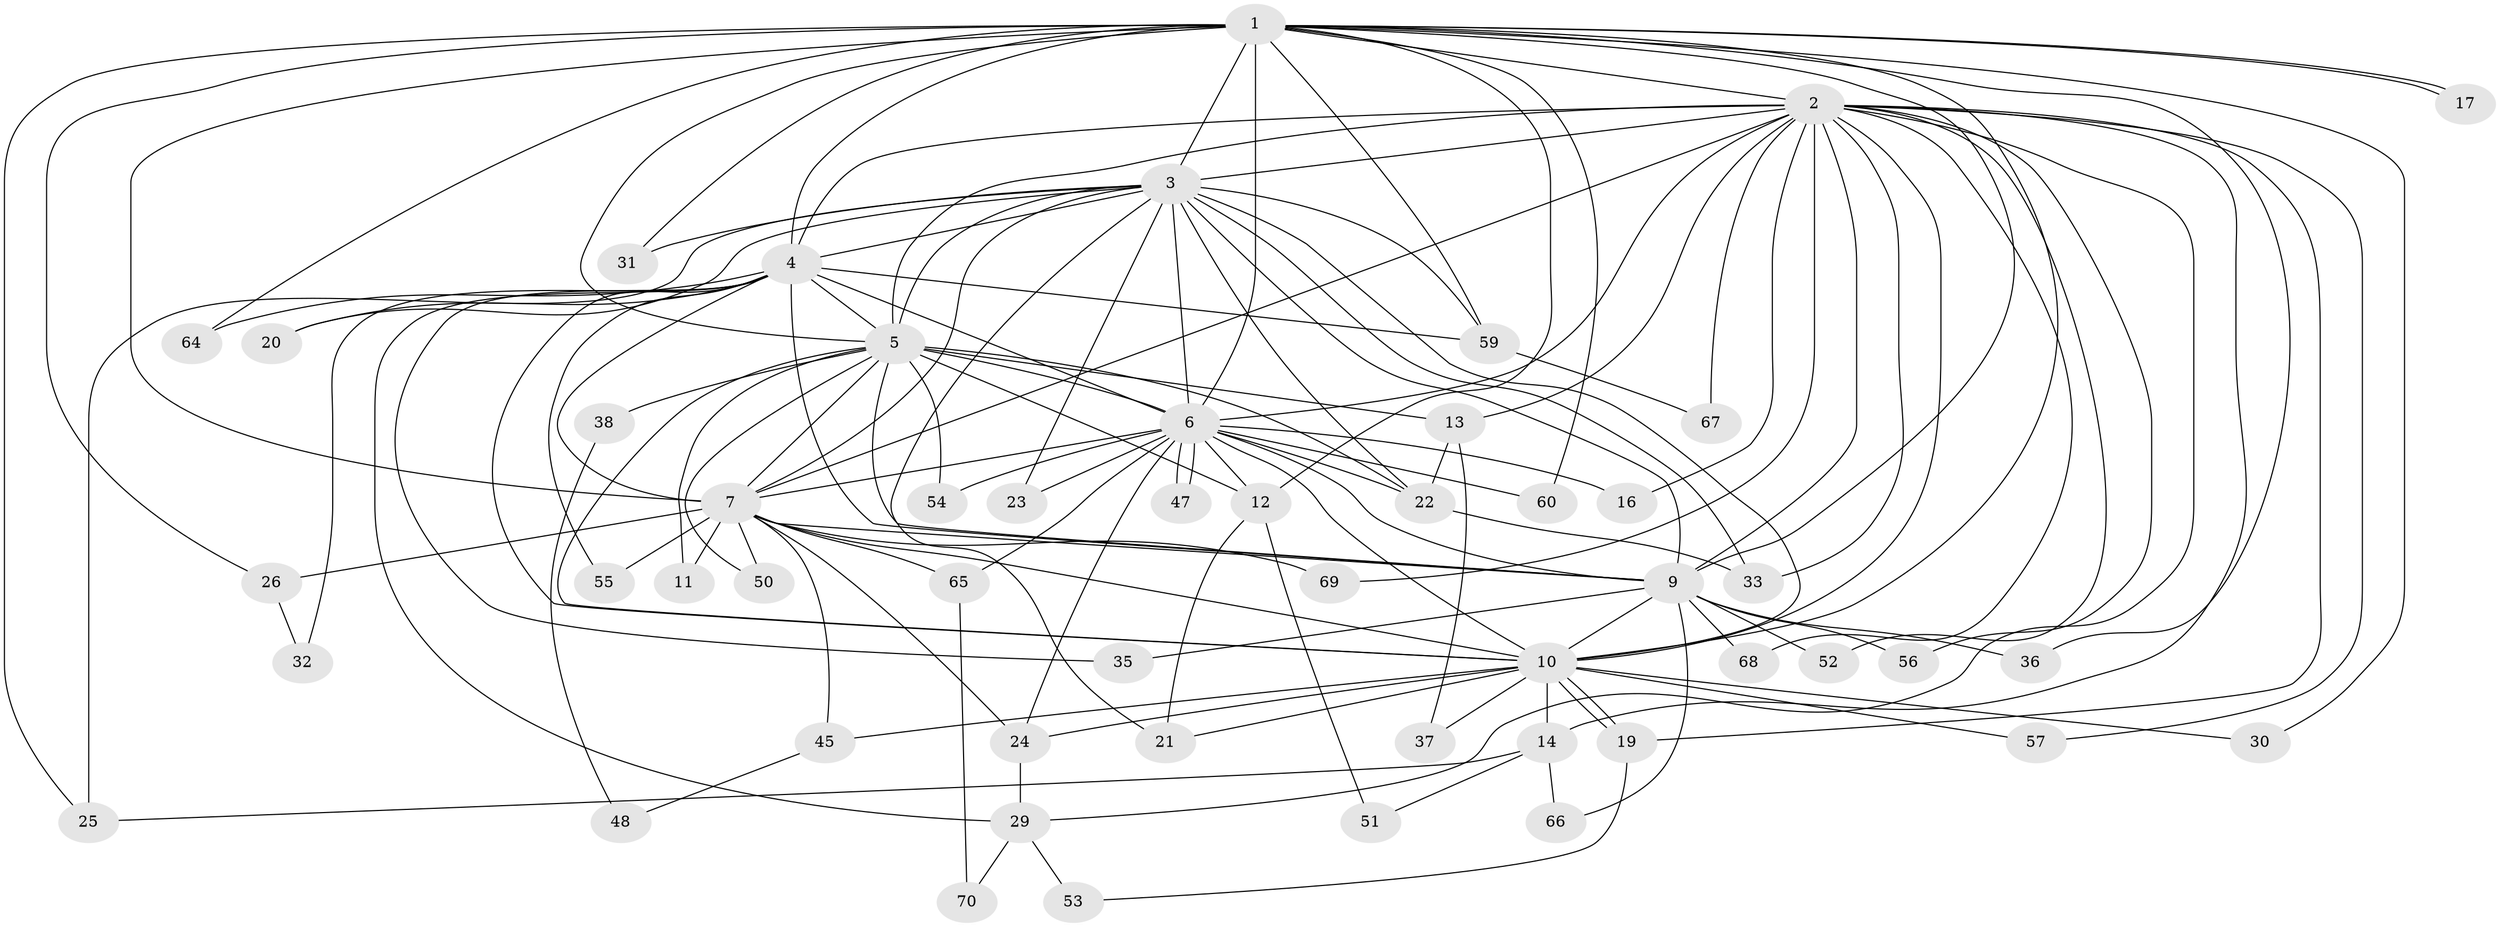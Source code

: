 // original degree distribution, {23: 0.014285714285714285, 19: 0.014285714285714285, 17: 0.07142857142857142, 18: 0.02857142857142857, 11: 0.014285714285714285, 2: 0.5714285714285714, 5: 0.05714285714285714, 4: 0.07142857142857142, 6: 0.014285714285714285, 3: 0.14285714285714285}
// Generated by graph-tools (version 1.1) at 2025/11/02/27/25 16:11:05]
// undirected, 52 vertices, 131 edges
graph export_dot {
graph [start="1"]
  node [color=gray90,style=filled];
  1 [super="+34"];
  2 [super="+18"];
  3 [super="+58"];
  4 [super="+63"];
  5 [super="+15"];
  6 [super="+8"];
  7 [super="+44"];
  9 [super="+62"];
  10 [super="+40"];
  11;
  12 [super="+41"];
  13;
  14 [super="+27"];
  16;
  17;
  19 [super="+46"];
  20;
  21 [super="+43"];
  22 [super="+28"];
  23;
  24;
  25;
  26;
  29 [super="+42"];
  30;
  31;
  32;
  33 [super="+39"];
  35;
  36;
  37;
  38;
  45 [super="+49"];
  47;
  48;
  50;
  51;
  52;
  53;
  54;
  55;
  56;
  57;
  59 [super="+61"];
  60;
  64;
  65;
  66;
  67;
  68;
  69;
  70;
  1 -- 2;
  1 -- 3;
  1 -- 4 [weight=2];
  1 -- 5;
  1 -- 6 [weight=2];
  1 -- 7;
  1 -- 9;
  1 -- 10;
  1 -- 17;
  1 -- 17;
  1 -- 25;
  1 -- 26;
  1 -- 30;
  1 -- 31;
  1 -- 36;
  1 -- 59;
  1 -- 60;
  1 -- 64;
  1 -- 12;
  2 -- 3;
  2 -- 4;
  2 -- 5;
  2 -- 6 [weight=2];
  2 -- 7;
  2 -- 9;
  2 -- 10;
  2 -- 13;
  2 -- 14;
  2 -- 16;
  2 -- 33;
  2 -- 56;
  2 -- 67;
  2 -- 68;
  2 -- 52;
  2 -- 69;
  2 -- 57;
  2 -- 29;
  2 -- 19;
  3 -- 4;
  3 -- 5;
  3 -- 6 [weight=2];
  3 -- 7;
  3 -- 9;
  3 -- 10;
  3 -- 20;
  3 -- 21;
  3 -- 23;
  3 -- 25;
  3 -- 31;
  3 -- 33;
  3 -- 22;
  3 -- 59;
  4 -- 5;
  4 -- 6 [weight=2];
  4 -- 7;
  4 -- 9;
  4 -- 10;
  4 -- 20;
  4 -- 29;
  4 -- 32;
  4 -- 35;
  4 -- 55;
  4 -- 59;
  4 -- 64;
  5 -- 6 [weight=2];
  5 -- 7 [weight=2];
  5 -- 9 [weight=2];
  5 -- 10;
  5 -- 11;
  5 -- 12;
  5 -- 13;
  5 -- 22;
  5 -- 38 [weight=2];
  5 -- 54;
  5 -- 50;
  6 -- 7 [weight=2];
  6 -- 9 [weight=2];
  6 -- 10 [weight=2];
  6 -- 12;
  6 -- 16;
  6 -- 23;
  6 -- 24;
  6 -- 47;
  6 -- 47;
  6 -- 54;
  6 -- 65;
  6 -- 60;
  6 -- 22;
  7 -- 9;
  7 -- 10;
  7 -- 11;
  7 -- 24;
  7 -- 26;
  7 -- 45;
  7 -- 50;
  7 -- 55;
  7 -- 65;
  7 -- 69;
  9 -- 10;
  9 -- 35;
  9 -- 36 [weight=2];
  9 -- 52;
  9 -- 56;
  9 -- 66;
  9 -- 68;
  10 -- 14;
  10 -- 19;
  10 -- 19;
  10 -- 21;
  10 -- 30;
  10 -- 37;
  10 -- 45 [weight=2];
  10 -- 57;
  10 -- 24;
  12 -- 51;
  12 -- 21;
  13 -- 22;
  13 -- 37;
  14 -- 51;
  14 -- 66;
  14 -- 25;
  19 -- 53;
  22 -- 33;
  24 -- 29;
  26 -- 32;
  29 -- 53;
  29 -- 70;
  38 -- 48;
  45 -- 48;
  59 -- 67;
  65 -- 70;
}
